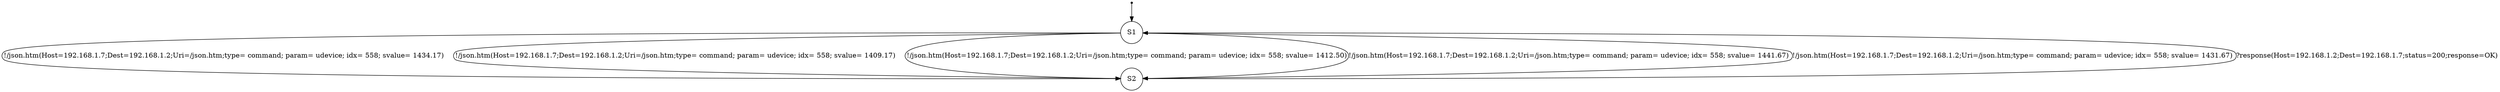 digraph LTS {
S00[shape=point]
S1[label=S1,shape=circle];
S2[label=S2,shape=circle];
S00 -> S1
S1 -> S2[label ="!/json.htm(Host=192.168.1.7;Dest=192.168.1.2;Uri=/json.htm;type= command; param= udevice; idx= 558; svalue= 1434.17)"];
S1 -> S2[label ="!/json.htm(Host=192.168.1.7;Dest=192.168.1.2;Uri=/json.htm;type= command; param= udevice; idx= 558; svalue= 1409.17)"];
S1 -> S2[label ="!/json.htm(Host=192.168.1.7;Dest=192.168.1.2;Uri=/json.htm;type= command; param= udevice; idx= 558; svalue= 1412.50)"];
S1 -> S2[label ="!/json.htm(Host=192.168.1.7;Dest=192.168.1.2;Uri=/json.htm;type= command; param= udevice; idx= 558; svalue= 1441.67)"];
S1 -> S2[label ="!/json.htm(Host=192.168.1.7;Dest=192.168.1.2;Uri=/json.htm;type= command; param= udevice; idx= 558; svalue= 1431.67)"];
S2 -> S1[label ="?response(Host=192.168.1.2;Dest=192.168.1.7;status=200;response=OK)"];
}
